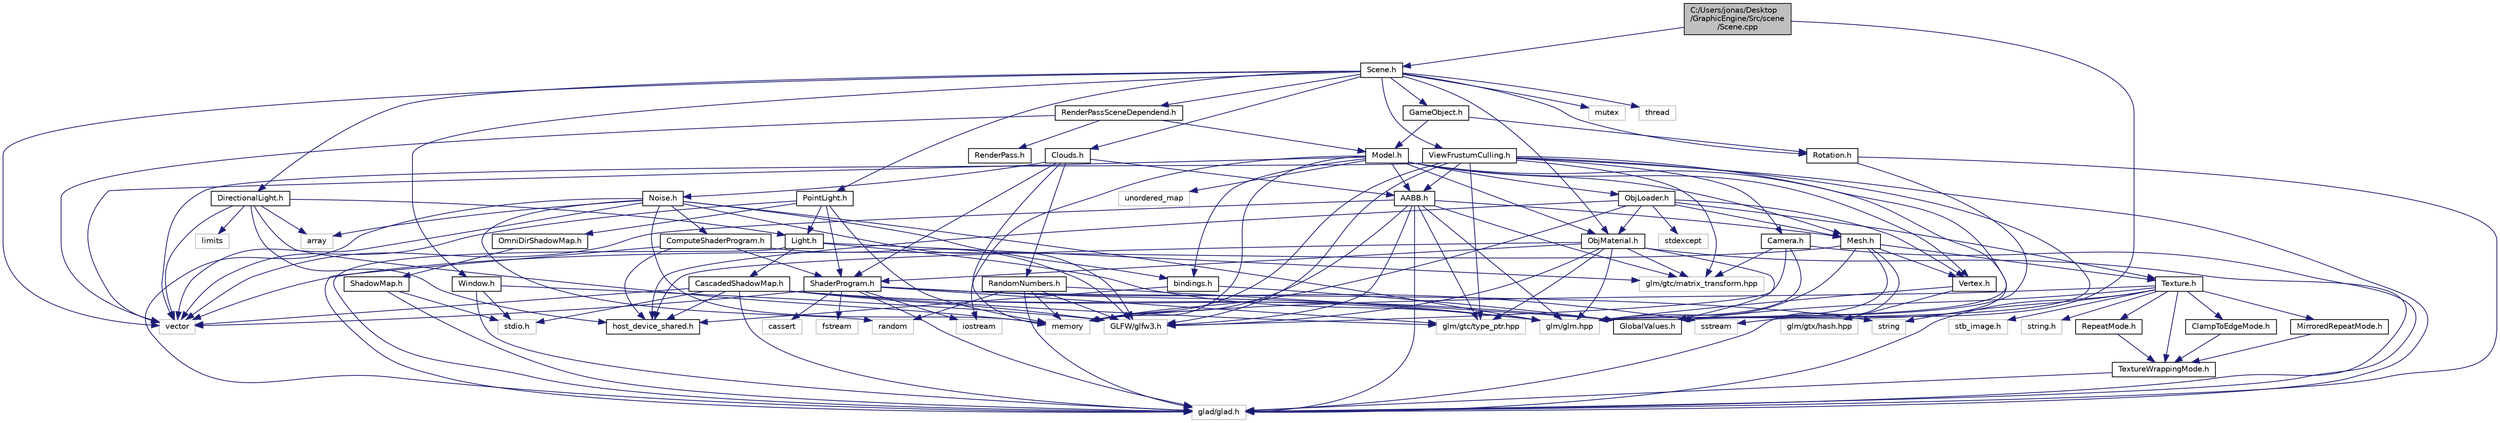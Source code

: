 digraph "C:/Users/jonas/Desktop/GraphicEngine/Src/scene/Scene.cpp"
{
 // INTERACTIVE_SVG=YES
 // LATEX_PDF_SIZE
  bgcolor="transparent";
  edge [fontname="Helvetica",fontsize="10",labelfontname="Helvetica",labelfontsize="10"];
  node [fontname="Helvetica",fontsize="10",shape=record];
  Node1 [label="C:/Users/jonas/Desktop\l/GraphicEngine/Src/scene\l/Scene.cpp",height=0.2,width=0.4,color="black", fillcolor="grey75", style="filled", fontcolor="black",tooltip=" "];
  Node1 -> Node2 [color="midnightblue",fontsize="10",style="solid"];
  Node2 [label="Scene.h",height=0.2,width=0.4,color="black",URL="$de/d56/_scene_8h.html",tooltip=" "];
  Node2 -> Node3 [color="midnightblue",fontsize="10",style="solid"];
  Node3 [label="mutex",height=0.2,width=0.4,color="grey75",tooltip=" "];
  Node2 -> Node4 [color="midnightblue",fontsize="10",style="solid"];
  Node4 [label="thread",height=0.2,width=0.4,color="grey75",tooltip=" "];
  Node2 -> Node5 [color="midnightblue",fontsize="10",style="solid"];
  Node5 [label="vector",height=0.2,width=0.4,color="grey75",tooltip=" "];
  Node2 -> Node6 [color="midnightblue",fontsize="10",style="solid"];
  Node6 [label="Clouds.h",height=0.2,width=0.4,color="black",URL="$da/d3e/_clouds_8h.html",tooltip=" "];
  Node6 -> Node7 [color="midnightblue",fontsize="10",style="solid"];
  Node7 [label="memory",height=0.2,width=0.4,color="grey75",tooltip=" "];
  Node6 -> Node8 [color="midnightblue",fontsize="10",style="solid"];
  Node8 [label="AABB.h",height=0.2,width=0.4,color="black",URL="$d2/d00/_a_a_b_b_8h.html",tooltip=" "];
  Node8 -> Node9 [color="midnightblue",fontsize="10",style="solid"];
  Node9 [label="glad/glad.h",height=0.2,width=0.4,color="grey75",tooltip=" "];
  Node8 -> Node10 [color="midnightblue",fontsize="10",style="solid"];
  Node10 [label="GLFW/glfw3.h",height=0.2,width=0.4,color="grey75",tooltip=" "];
  Node8 -> Node11 [color="midnightblue",fontsize="10",style="solid"];
  Node11 [label="glm/glm.hpp",height=0.2,width=0.4,color="grey75",tooltip=" "];
  Node8 -> Node12 [color="midnightblue",fontsize="10",style="solid"];
  Node12 [label="glm/gtc/matrix_transform.hpp",height=0.2,width=0.4,color="grey75",tooltip=" "];
  Node8 -> Node13 [color="midnightblue",fontsize="10",style="solid"];
  Node13 [label="glm/gtc/type_ptr.hpp",height=0.2,width=0.4,color="grey75",tooltip=" "];
  Node8 -> Node7 [color="midnightblue",fontsize="10",style="solid"];
  Node8 -> Node5 [color="midnightblue",fontsize="10",style="solid"];
  Node8 -> Node14 [color="midnightblue",fontsize="10",style="solid"];
  Node14 [label="Mesh.h",height=0.2,width=0.4,color="black",URL="$d2/da1/_mesh_8h.html",tooltip=" "];
  Node14 -> Node9 [color="midnightblue",fontsize="10",style="solid"];
  Node14 -> Node11 [color="midnightblue",fontsize="10",style="solid"];
  Node14 -> Node5 [color="midnightblue",fontsize="10",style="solid"];
  Node14 -> Node15 [color="midnightblue",fontsize="10",style="solid"];
  Node15 [label="GlobalValues.h",height=0.2,width=0.4,color="black",URL="$d4/df9/_global_values_8h.html",tooltip=" "];
  Node14 -> Node16 [color="midnightblue",fontsize="10",style="solid"];
  Node16 [label="Texture.h",height=0.2,width=0.4,color="black",URL="$de/dbf/_texture_8h.html",tooltip=" "];
  Node16 -> Node9 [color="midnightblue",fontsize="10",style="solid"];
  Node16 -> Node17 [color="midnightblue",fontsize="10",style="solid"];
  Node17 [label="stb_image.h",height=0.2,width=0.4,color="grey75",tooltip=" "];
  Node16 -> Node18 [color="midnightblue",fontsize="10",style="solid"];
  Node18 [label="string.h",height=0.2,width=0.4,color="grey75",tooltip=" "];
  Node16 -> Node7 [color="midnightblue",fontsize="10",style="solid"];
  Node16 -> Node19 [color="midnightblue",fontsize="10",style="solid"];
  Node19 [label="string",height=0.2,width=0.4,color="grey75",tooltip=" "];
  Node16 -> Node20 [color="midnightblue",fontsize="10",style="solid"];
  Node20 [label="ClampToEdgeMode.h",height=0.2,width=0.4,color="black",URL="$dc/d0d/_clamp_to_edge_mode_8h.html",tooltip=" "];
  Node20 -> Node21 [color="midnightblue",fontsize="10",style="solid"];
  Node21 [label="TextureWrappingMode.h",height=0.2,width=0.4,color="black",URL="$de/d2b/_texture_wrapping_mode_8h.html",tooltip=" "];
  Node21 -> Node9 [color="midnightblue",fontsize="10",style="solid"];
  Node16 -> Node15 [color="midnightblue",fontsize="10",style="solid"];
  Node16 -> Node22 [color="midnightblue",fontsize="10",style="solid"];
  Node22 [label="MirroredRepeatMode.h",height=0.2,width=0.4,color="black",URL="$d6/d50/_mirrored_repeat_mode_8h.html",tooltip=" "];
  Node22 -> Node21 [color="midnightblue",fontsize="10",style="solid"];
  Node16 -> Node23 [color="midnightblue",fontsize="10",style="solid"];
  Node23 [label="RepeatMode.h",height=0.2,width=0.4,color="black",URL="$d7/d44/_repeat_mode_8h.html",tooltip=" "];
  Node23 -> Node21 [color="midnightblue",fontsize="10",style="solid"];
  Node16 -> Node21 [color="midnightblue",fontsize="10",style="solid"];
  Node14 -> Node24 [color="midnightblue",fontsize="10",style="solid"];
  Node24 [label="Vertex.h",height=0.2,width=0.4,color="black",URL="$d8/dcb/_vertex_8h.html",tooltip=" "];
  Node24 -> Node11 [color="midnightblue",fontsize="10",style="solid"];
  Node24 -> Node25 [color="midnightblue",fontsize="10",style="solid"];
  Node25 [label="glm/gtx/hash.hpp",height=0.2,width=0.4,color="grey75",tooltip=" "];
  Node6 -> Node26 [color="midnightblue",fontsize="10",style="solid"];
  Node26 [label="Noise.h",height=0.2,width=0.4,color="black",URL="$d0/dde/_noise_8h.html",tooltip=" "];
  Node26 -> Node9 [color="midnightblue",fontsize="10",style="solid"];
  Node26 -> Node10 [color="midnightblue",fontsize="10",style="solid"];
  Node26 -> Node27 [color="midnightblue",fontsize="10",style="solid"];
  Node27 [label="array",height=0.2,width=0.4,color="grey75",tooltip=" "];
  Node26 -> Node11 [color="midnightblue",fontsize="10",style="solid"];
  Node26 -> Node7 [color="midnightblue",fontsize="10",style="solid"];
  Node26 -> Node28 [color="midnightblue",fontsize="10",style="solid"];
  Node28 [label="random",height=0.2,width=0.4,color="grey75",tooltip=" "];
  Node26 -> Node5 [color="midnightblue",fontsize="10",style="solid"];
  Node26 -> Node29 [color="midnightblue",fontsize="10",style="solid"];
  Node29 [label="ComputeShaderProgram.h",height=0.2,width=0.4,color="black",URL="$dc/d3c/_compute_shader_program_8h.html",tooltip=" "];
  Node29 -> Node9 [color="midnightblue",fontsize="10",style="solid"];
  Node29 -> Node10 [color="midnightblue",fontsize="10",style="solid"];
  Node29 -> Node30 [color="midnightblue",fontsize="10",style="solid"];
  Node30 [label="ShaderProgram.h",height=0.2,width=0.4,color="black",URL="$d0/dbe/_shader_program_8h.html",tooltip=" "];
  Node30 -> Node9 [color="midnightblue",fontsize="10",style="solid"];
  Node30 -> Node31 [color="midnightblue",fontsize="10",style="solid"];
  Node31 [label="cassert",height=0.2,width=0.4,color="grey75",tooltip=" "];
  Node30 -> Node32 [color="midnightblue",fontsize="10",style="solid"];
  Node32 [label="fstream",height=0.2,width=0.4,color="grey75",tooltip=" "];
  Node30 -> Node11 [color="midnightblue",fontsize="10",style="solid"];
  Node30 -> Node13 [color="midnightblue",fontsize="10",style="solid"];
  Node30 -> Node33 [color="midnightblue",fontsize="10",style="solid"];
  Node33 [label="iostream",height=0.2,width=0.4,color="grey75",tooltip=" "];
  Node30 -> Node34 [color="midnightblue",fontsize="10",style="solid"];
  Node34 [label="sstream",height=0.2,width=0.4,color="grey75",tooltip=" "];
  Node30 -> Node19 [color="midnightblue",fontsize="10",style="solid"];
  Node30 -> Node5 [color="midnightblue",fontsize="10",style="solid"];
  Node29 -> Node35 [color="midnightblue",fontsize="10",style="solid"];
  Node35 [label="host_device_shared.h",height=0.2,width=0.4,color="black",URL="$d1/d7a/host__device__shared_8h.html",tooltip=" "];
  Node26 -> Node36 [color="midnightblue",fontsize="10",style="solid"];
  Node36 [label="bindings.h",height=0.2,width=0.4,color="black",URL="$dc/d49/bindings_8h.html",tooltip=" "];
  Node36 -> Node15 [color="midnightblue",fontsize="10",style="solid"];
  Node36 -> Node35 [color="midnightblue",fontsize="10",style="solid"];
  Node6 -> Node37 [color="midnightblue",fontsize="10",style="solid"];
  Node37 [label="RandomNumbers.h",height=0.2,width=0.4,color="black",URL="$d1/d66/_random_numbers_8h.html",tooltip=" "];
  Node37 -> Node9 [color="midnightblue",fontsize="10",style="solid"];
  Node37 -> Node10 [color="midnightblue",fontsize="10",style="solid"];
  Node37 -> Node7 [color="midnightblue",fontsize="10",style="solid"];
  Node37 -> Node28 [color="midnightblue",fontsize="10",style="solid"];
  Node37 -> Node15 [color="midnightblue",fontsize="10",style="solid"];
  Node6 -> Node30 [color="midnightblue",fontsize="10",style="solid"];
  Node2 -> Node38 [color="midnightblue",fontsize="10",style="solid"];
  Node38 [label="DirectionalLight.h",height=0.2,width=0.4,color="black",URL="$da/d51/_directional_light_8h.html",tooltip=" "];
  Node38 -> Node27 [color="midnightblue",fontsize="10",style="solid"];
  Node38 -> Node39 [color="midnightblue",fontsize="10",style="solid"];
  Node39 [label="limits",height=0.2,width=0.4,color="grey75",tooltip=" "];
  Node38 -> Node7 [color="midnightblue",fontsize="10",style="solid"];
  Node38 -> Node5 [color="midnightblue",fontsize="10",style="solid"];
  Node38 -> Node40 [color="midnightblue",fontsize="10",style="solid"];
  Node40 [label="Light.h",height=0.2,width=0.4,color="black",URL="$d2/d46/_light_8h.html",tooltip=" "];
  Node40 -> Node9 [color="midnightblue",fontsize="10",style="solid"];
  Node40 -> Node11 [color="midnightblue",fontsize="10",style="solid"];
  Node40 -> Node12 [color="midnightblue",fontsize="10",style="solid"];
  Node40 -> Node41 [color="midnightblue",fontsize="10",style="solid"];
  Node41 [label="CascadedShadowMap.h",height=0.2,width=0.4,color="black",URL="$dc/d9d/_cascaded_shadow_map_8h.html",tooltip=" "];
  Node41 -> Node9 [color="midnightblue",fontsize="10",style="solid"];
  Node41 -> Node10 [color="midnightblue",fontsize="10",style="solid"];
  Node41 -> Node42 [color="midnightblue",fontsize="10",style="solid"];
  Node42 [label="stdio.h",height=0.2,width=0.4,color="grey75",tooltip=" "];
  Node41 -> Node11 [color="midnightblue",fontsize="10",style="solid"];
  Node41 -> Node13 [color="midnightblue",fontsize="10",style="solid"];
  Node41 -> Node5 [color="midnightblue",fontsize="10",style="solid"];
  Node41 -> Node15 [color="midnightblue",fontsize="10",style="solid"];
  Node41 -> Node35 [color="midnightblue",fontsize="10",style="solid"];
  Node38 -> Node35 [color="midnightblue",fontsize="10",style="solid"];
  Node2 -> Node43 [color="midnightblue",fontsize="10",style="solid"];
  Node43 [label="GameObject.h",height=0.2,width=0.4,color="black",URL="$df/d91/_game_object_8h.html",tooltip=" "];
  Node43 -> Node44 [color="midnightblue",fontsize="10",style="solid"];
  Node44 [label="Model.h",height=0.2,width=0.4,color="black",URL="$da/ded/_model_8h.html",tooltip=" "];
  Node44 -> Node33 [color="midnightblue",fontsize="10",style="solid"];
  Node44 -> Node7 [color="midnightblue",fontsize="10",style="solid"];
  Node44 -> Node45 [color="midnightblue",fontsize="10",style="solid"];
  Node45 [label="unordered_map",height=0.2,width=0.4,color="grey75",tooltip=" "];
  Node44 -> Node5 [color="midnightblue",fontsize="10",style="solid"];
  Node44 -> Node8 [color="midnightblue",fontsize="10",style="solid"];
  Node44 -> Node15 [color="midnightblue",fontsize="10",style="solid"];
  Node44 -> Node14 [color="midnightblue",fontsize="10",style="solid"];
  Node44 -> Node46 [color="midnightblue",fontsize="10",style="solid"];
  Node46 [label="ObjLoader.h",height=0.2,width=0.4,color="black",URL="$d4/d6c/_obj_loader_8h.html",tooltip=" "];
  Node46 -> Node7 [color="midnightblue",fontsize="10",style="solid"];
  Node46 -> Node47 [color="midnightblue",fontsize="10",style="solid"];
  Node47 [label="stdexcept",height=0.2,width=0.4,color="grey75",tooltip=" "];
  Node46 -> Node14 [color="midnightblue",fontsize="10",style="solid"];
  Node46 -> Node48 [color="midnightblue",fontsize="10",style="solid"];
  Node48 [label="ObjMaterial.h",height=0.2,width=0.4,color="black",URL="$d3/d42/_obj_material_8h.html",tooltip=" "];
  Node48 -> Node9 [color="midnightblue",fontsize="10",style="solid"];
  Node48 -> Node10 [color="midnightblue",fontsize="10",style="solid"];
  Node48 -> Node11 [color="midnightblue",fontsize="10",style="solid"];
  Node48 -> Node12 [color="midnightblue",fontsize="10",style="solid"];
  Node48 -> Node13 [color="midnightblue",fontsize="10",style="solid"];
  Node48 -> Node15 [color="midnightblue",fontsize="10",style="solid"];
  Node48 -> Node30 [color="midnightblue",fontsize="10",style="solid"];
  Node48 -> Node35 [color="midnightblue",fontsize="10",style="solid"];
  Node46 -> Node16 [color="midnightblue",fontsize="10",style="solid"];
  Node46 -> Node24 [color="midnightblue",fontsize="10",style="solid"];
  Node46 -> Node35 [color="midnightblue",fontsize="10",style="solid"];
  Node44 -> Node48 [color="midnightblue",fontsize="10",style="solid"];
  Node44 -> Node24 [color="midnightblue",fontsize="10",style="solid"];
  Node44 -> Node36 [color="midnightblue",fontsize="10",style="solid"];
  Node43 -> Node49 [color="midnightblue",fontsize="10",style="solid"];
  Node49 [label="Rotation.h",height=0.2,width=0.4,color="black",URL="$d9/dd4/_rotation_8h.html",tooltip=" "];
  Node49 -> Node9 [color="midnightblue",fontsize="10",style="solid"];
  Node49 -> Node11 [color="midnightblue",fontsize="10",style="solid"];
  Node2 -> Node48 [color="midnightblue",fontsize="10",style="solid"];
  Node2 -> Node50 [color="midnightblue",fontsize="10",style="solid"];
  Node50 [label="PointLight.h",height=0.2,width=0.4,color="black",URL="$df/dcc/_point_light_8h.html",tooltip=" "];
  Node50 -> Node7 [color="midnightblue",fontsize="10",style="solid"];
  Node50 -> Node5 [color="midnightblue",fontsize="10",style="solid"];
  Node50 -> Node40 [color="midnightblue",fontsize="10",style="solid"];
  Node50 -> Node51 [color="midnightblue",fontsize="10",style="solid"];
  Node51 [label="OmniDirShadowMap.h",height=0.2,width=0.4,color="black",URL="$d1/d02/_omni_dir_shadow_map_8h.html",tooltip=" "];
  Node51 -> Node52 [color="midnightblue",fontsize="10",style="solid"];
  Node52 [label="ShadowMap.h",height=0.2,width=0.4,color="black",URL="$de/df2/_shadow_map_8h.html",tooltip=" "];
  Node52 -> Node9 [color="midnightblue",fontsize="10",style="solid"];
  Node52 -> Node42 [color="midnightblue",fontsize="10",style="solid"];
  Node50 -> Node30 [color="midnightblue",fontsize="10",style="solid"];
  Node2 -> Node53 [color="midnightblue",fontsize="10",style="solid"];
  Node53 [label="RenderPassSceneDependend.h",height=0.2,width=0.4,color="black",URL="$df/d51/_render_pass_scene_dependend_8h.html",tooltip=" "];
  Node53 -> Node5 [color="midnightblue",fontsize="10",style="solid"];
  Node53 -> Node44 [color="midnightblue",fontsize="10",style="solid"];
  Node53 -> Node54 [color="midnightblue",fontsize="10",style="solid"];
  Node54 [label="RenderPass.h",height=0.2,width=0.4,color="black",URL="$d0/dab/_render_pass_8h.html",tooltip=" "];
  Node2 -> Node49 [color="midnightblue",fontsize="10",style="solid"];
  Node2 -> Node55 [color="midnightblue",fontsize="10",style="solid"];
  Node55 [label="ViewFrustumCulling.h",height=0.2,width=0.4,color="black",URL="$da/d36/_view_frustum_culling_8h.html",tooltip=" "];
  Node55 -> Node9 [color="midnightblue",fontsize="10",style="solid"];
  Node55 -> Node10 [color="midnightblue",fontsize="10",style="solid"];
  Node55 -> Node11 [color="midnightblue",fontsize="10",style="solid"];
  Node55 -> Node12 [color="midnightblue",fontsize="10",style="solid"];
  Node55 -> Node13 [color="midnightblue",fontsize="10",style="solid"];
  Node55 -> Node7 [color="midnightblue",fontsize="10",style="solid"];
  Node55 -> Node5 [color="midnightblue",fontsize="10",style="solid"];
  Node55 -> Node8 [color="midnightblue",fontsize="10",style="solid"];
  Node55 -> Node56 [color="midnightblue",fontsize="10",style="solid"];
  Node56 [label="Camera.h",height=0.2,width=0.4,color="black",URL="$d5/d91/_camera_8h.html",tooltip=" "];
  Node56 -> Node9 [color="midnightblue",fontsize="10",style="solid"];
  Node56 -> Node10 [color="midnightblue",fontsize="10",style="solid"];
  Node56 -> Node11 [color="midnightblue",fontsize="10",style="solid"];
  Node56 -> Node12 [color="midnightblue",fontsize="10",style="solid"];
  Node55 -> Node15 [color="midnightblue",fontsize="10",style="solid"];
  Node2 -> Node57 [color="midnightblue",fontsize="10",style="solid"];
  Node57 [label="Window.h",height=0.2,width=0.4,color="black",URL="$de/d42/_window_8h.html",tooltip=" "];
  Node57 -> Node9 [color="midnightblue",fontsize="10",style="solid"];
  Node57 -> Node10 [color="midnightblue",fontsize="10",style="solid"];
  Node57 -> Node42 [color="midnightblue",fontsize="10",style="solid"];
  Node1 -> Node34 [color="midnightblue",fontsize="10",style="solid"];
}
